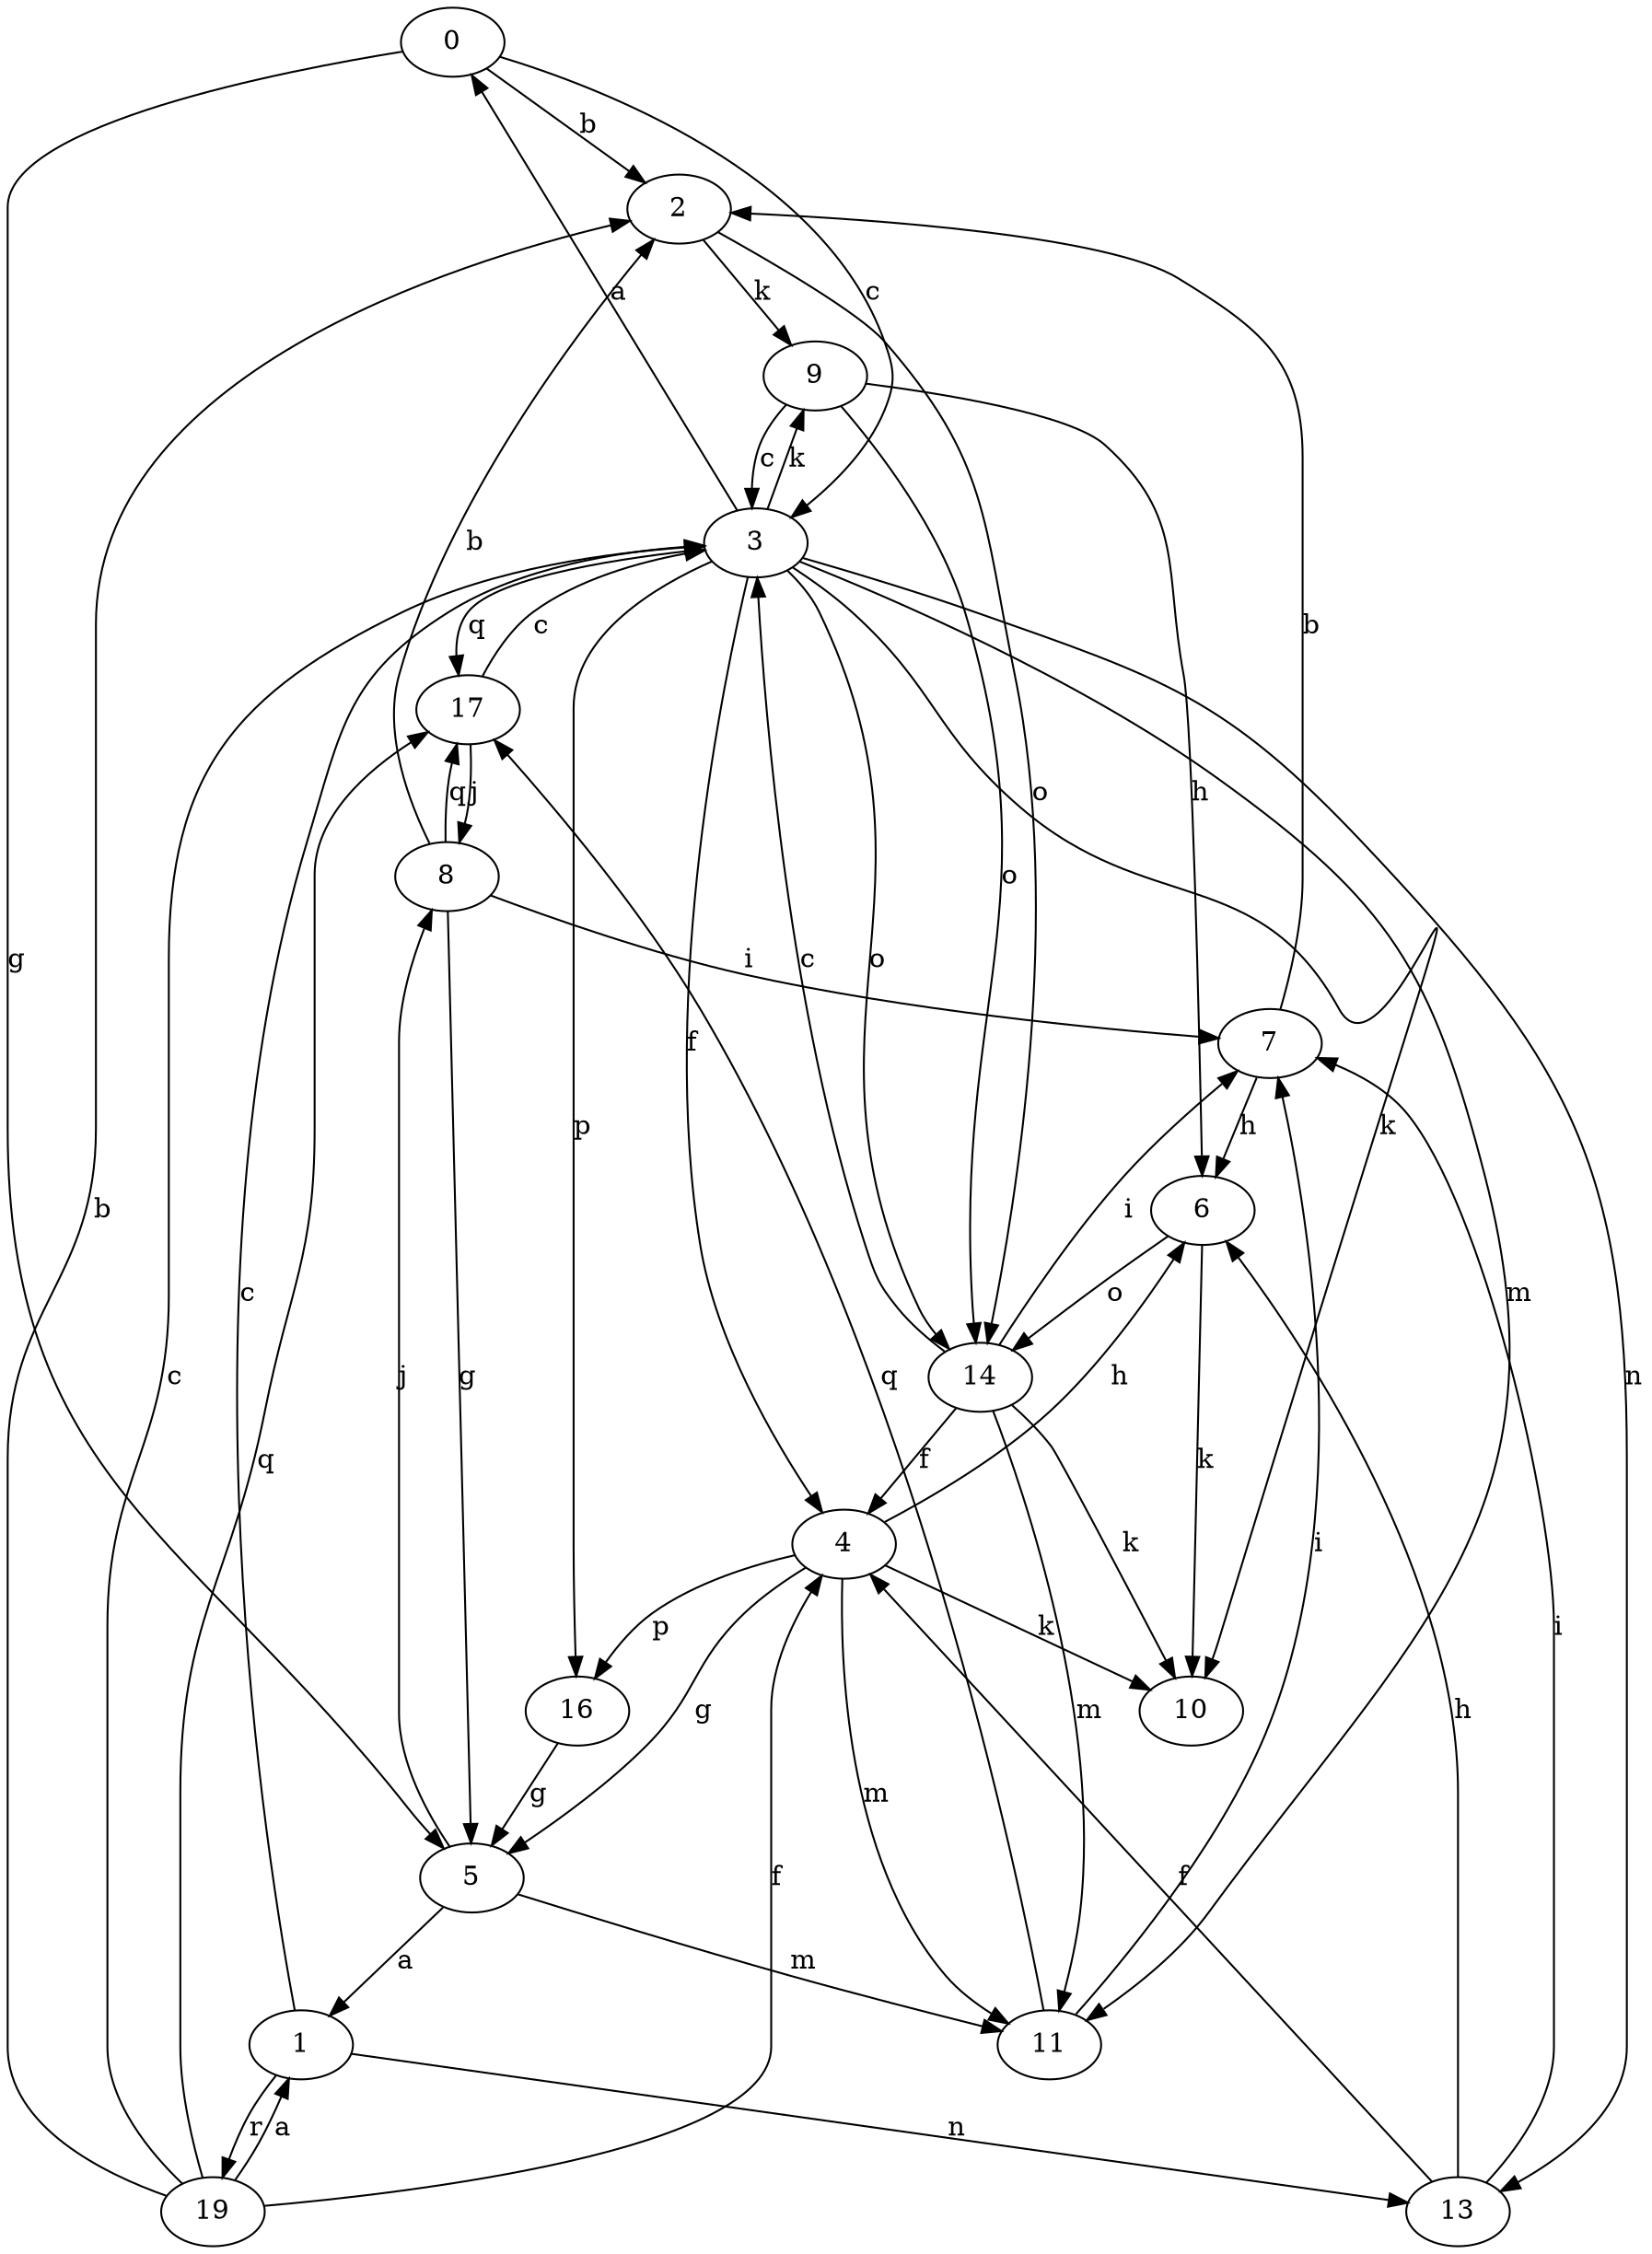 strict digraph  {
0;
1;
2;
3;
4;
5;
6;
7;
8;
9;
10;
11;
13;
14;
16;
17;
19;
0 -> 2  [label=b];
0 -> 3  [label=c];
0 -> 5  [label=g];
1 -> 3  [label=c];
1 -> 13  [label=n];
1 -> 19  [label=r];
2 -> 9  [label=k];
2 -> 14  [label=o];
3 -> 0  [label=a];
3 -> 4  [label=f];
3 -> 9  [label=k];
3 -> 10  [label=k];
3 -> 11  [label=m];
3 -> 13  [label=n];
3 -> 14  [label=o];
3 -> 16  [label=p];
3 -> 17  [label=q];
4 -> 5  [label=g];
4 -> 6  [label=h];
4 -> 10  [label=k];
4 -> 11  [label=m];
4 -> 16  [label=p];
5 -> 1  [label=a];
5 -> 8  [label=j];
5 -> 11  [label=m];
6 -> 10  [label=k];
6 -> 14  [label=o];
7 -> 2  [label=b];
7 -> 6  [label=h];
8 -> 2  [label=b];
8 -> 5  [label=g];
8 -> 7  [label=i];
8 -> 17  [label=q];
9 -> 3  [label=c];
9 -> 6  [label=h];
9 -> 14  [label=o];
11 -> 7  [label=i];
11 -> 17  [label=q];
13 -> 4  [label=f];
13 -> 6  [label=h];
13 -> 7  [label=i];
14 -> 3  [label=c];
14 -> 4  [label=f];
14 -> 7  [label=i];
14 -> 10  [label=k];
14 -> 11  [label=m];
16 -> 5  [label=g];
17 -> 3  [label=c];
17 -> 8  [label=j];
19 -> 1  [label=a];
19 -> 2  [label=b];
19 -> 3  [label=c];
19 -> 4  [label=f];
19 -> 17  [label=q];
}
